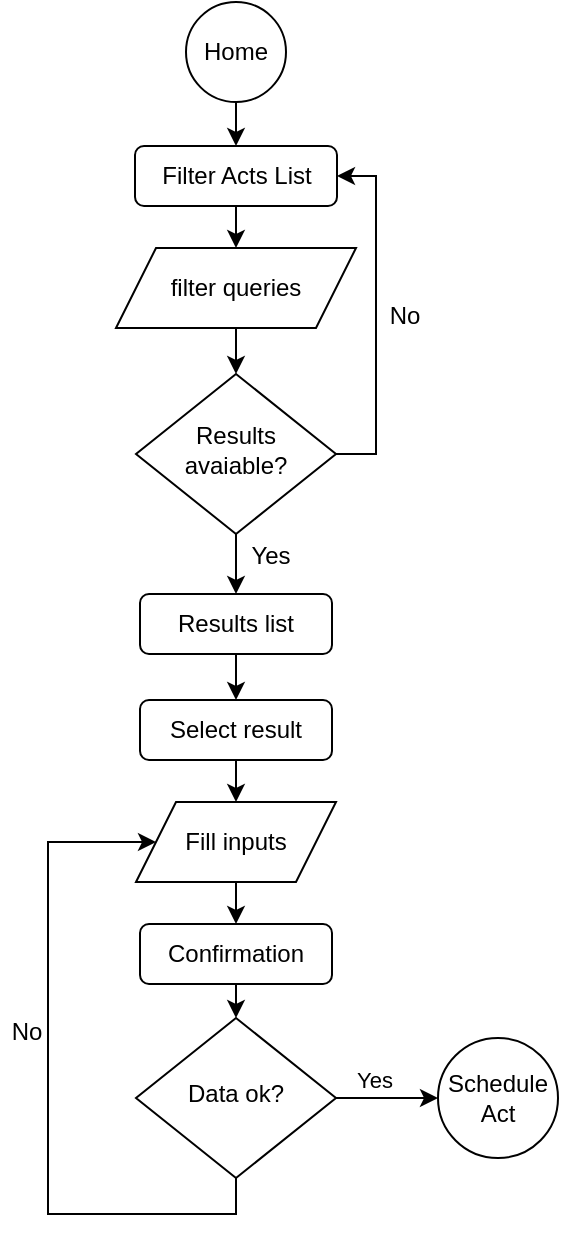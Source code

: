 <mxfile version="16.6.6" type="device"><diagram id="C5RBs43oDa-KdzZeNtuy" name="Page-1"><mxGraphModel dx="980" dy="611" grid="0" gridSize="10" guides="1" tooltips="1" connect="1" arrows="1" fold="1" page="0" pageScale="1" pageWidth="827" pageHeight="1169" math="0" shadow="0"><root><mxCell id="WIyWlLk6GJQsqaUBKTNV-0"/><mxCell id="WIyWlLk6GJQsqaUBKTNV-1" parent="WIyWlLk6GJQsqaUBKTNV-0"/><mxCell id="I9Qdcl6xOaXwLO0JADNE-14" style="edgeStyle=orthogonalEdgeStyle;rounded=0;orthogonalLoop=1;jettySize=auto;html=1;exitX=1;exitY=0.5;exitDx=0;exitDy=0;entryX=1;entryY=0.5;entryDx=0;entryDy=0;" parent="WIyWlLk6GJQsqaUBKTNV-1" source="WIyWlLk6GJQsqaUBKTNV-6" target="WIyWlLk6GJQsqaUBKTNV-7" edge="1"><mxGeometry relative="1" as="geometry"><mxPoint x="276" y="340" as="targetPoint"/></mxGeometry></mxCell><mxCell id="I9Qdcl6xOaXwLO0JADNE-16" style="edgeStyle=orthogonalEdgeStyle;rounded=0;orthogonalLoop=1;jettySize=auto;html=1;exitX=0.5;exitY=1;exitDx=0;exitDy=0;entryX=0.5;entryY=0;entryDx=0;entryDy=0;" parent="WIyWlLk6GJQsqaUBKTNV-1" source="WIyWlLk6GJQsqaUBKTNV-6" target="I9Qdcl6xOaXwLO0JADNE-19" edge="1"><mxGeometry relative="1" as="geometry"><mxPoint x="146" y="470" as="targetPoint"/></mxGeometry></mxCell><mxCell id="WIyWlLk6GJQsqaUBKTNV-6" value="Results avaiable?" style="rhombus;whiteSpace=wrap;html=1;shadow=0;fontFamily=Helvetica;fontSize=12;align=center;strokeWidth=1;spacing=6;spacingTop=-4;" parent="WIyWlLk6GJQsqaUBKTNV-1" vertex="1"><mxGeometry x="117" y="246" width="100" height="80" as="geometry"/></mxCell><mxCell id="I9Qdcl6xOaXwLO0JADNE-6" value="" style="edgeStyle=orthogonalEdgeStyle;rounded=0;orthogonalLoop=1;jettySize=auto;html=1;exitX=0.5;exitY=1;exitDx=0;exitDy=0;" parent="WIyWlLk6GJQsqaUBKTNV-1" source="I9Qdcl6xOaXwLO0JADNE-5" target="WIyWlLk6GJQsqaUBKTNV-6" edge="1"><mxGeometry relative="1" as="geometry"/></mxCell><mxCell id="I9Qdcl6xOaXwLO0JADNE-11" style="edgeStyle=orthogonalEdgeStyle;rounded=0;orthogonalLoop=1;jettySize=auto;html=1;exitX=0.5;exitY=1;exitDx=0;exitDy=0;entryX=0.5;entryY=0;entryDx=0;entryDy=0;" parent="WIyWlLk6GJQsqaUBKTNV-1" source="WIyWlLk6GJQsqaUBKTNV-7" target="I9Qdcl6xOaXwLO0JADNE-5" edge="1"><mxGeometry relative="1" as="geometry"/></mxCell><mxCell id="WIyWlLk6GJQsqaUBKTNV-7" value="Filter Acts List" style="rounded=1;whiteSpace=wrap;html=1;fontSize=12;glass=0;strokeWidth=1;shadow=0;" parent="WIyWlLk6GJQsqaUBKTNV-1" vertex="1"><mxGeometry x="116.5" y="132" width="101" height="30" as="geometry"/></mxCell><mxCell id="I9Qdcl6xOaXwLO0JADNE-13" style="edgeStyle=orthogonalEdgeStyle;rounded=0;orthogonalLoop=1;jettySize=auto;html=1;exitX=0.5;exitY=1;exitDx=0;exitDy=0;" parent="WIyWlLk6GJQsqaUBKTNV-1" source="I9Qdcl6xOaXwLO0JADNE-1" target="WIyWlLk6GJQsqaUBKTNV-7" edge="1"><mxGeometry relative="1" as="geometry"/></mxCell><mxCell id="I9Qdcl6xOaXwLO0JADNE-1" value="Home" style="ellipse;whiteSpace=wrap;html=1;aspect=fixed;" parent="WIyWlLk6GJQsqaUBKTNV-1" vertex="1"><mxGeometry x="142" y="60" width="50" height="50" as="geometry"/></mxCell><mxCell id="I9Qdcl6xOaXwLO0JADNE-5" value="filter queries" style="shape=parallelogram;perimeter=parallelogramPerimeter;whiteSpace=wrap;html=1;fixedSize=1;" parent="WIyWlLk6GJQsqaUBKTNV-1" vertex="1"><mxGeometry x="107" y="183" width="120" height="40" as="geometry"/></mxCell><mxCell id="I9Qdcl6xOaXwLO0JADNE-15" value="No" style="text;html=1;align=center;verticalAlign=middle;resizable=0;points=[];autosize=1;strokeColor=none;fillColor=none;" parent="WIyWlLk6GJQsqaUBKTNV-1" vertex="1"><mxGeometry x="236" y="207" width="30" height="20" as="geometry"/></mxCell><mxCell id="I9Qdcl6xOaXwLO0JADNE-17" value="Yes" style="text;html=1;align=center;verticalAlign=middle;resizable=0;points=[];autosize=1;strokeColor=none;fillColor=none;" parent="WIyWlLk6GJQsqaUBKTNV-1" vertex="1"><mxGeometry x="164" y="327" width="40" height="20" as="geometry"/></mxCell><mxCell id="I9Qdcl6xOaXwLO0JADNE-22" style="edgeStyle=orthogonalEdgeStyle;rounded=0;orthogonalLoop=1;jettySize=auto;html=1;exitX=0.5;exitY=1;exitDx=0;exitDy=0;entryX=0.5;entryY=0;entryDx=0;entryDy=0;" parent="WIyWlLk6GJQsqaUBKTNV-1" source="I9Qdcl6xOaXwLO0JADNE-19" target="I9Qdcl6xOaXwLO0JADNE-23" edge="1"><mxGeometry relative="1" as="geometry"><mxPoint x="256" y="445" as="targetPoint"/></mxGeometry></mxCell><mxCell id="I9Qdcl6xOaXwLO0JADNE-19" value="Results list" style="rounded=1;whiteSpace=wrap;html=1;fontSize=12;glass=0;strokeWidth=1;shadow=0;" parent="WIyWlLk6GJQsqaUBKTNV-1" vertex="1"><mxGeometry x="119" y="356" width="96" height="30" as="geometry"/></mxCell><mxCell id="I9Qdcl6xOaXwLO0JADNE-25" style="edgeStyle=orthogonalEdgeStyle;rounded=0;orthogonalLoop=1;jettySize=auto;html=1;exitX=0.5;exitY=1;exitDx=0;exitDy=0;" parent="WIyWlLk6GJQsqaUBKTNV-1" source="I9Qdcl6xOaXwLO0JADNE-23" target="I9Qdcl6xOaXwLO0JADNE-24" edge="1"><mxGeometry relative="1" as="geometry"/></mxCell><mxCell id="I9Qdcl6xOaXwLO0JADNE-23" value="Select result" style="rounded=1;whiteSpace=wrap;html=1;fontSize=12;glass=0;strokeWidth=1;shadow=0;" parent="WIyWlLk6GJQsqaUBKTNV-1" vertex="1"><mxGeometry x="119" y="409" width="96" height="30" as="geometry"/></mxCell><mxCell id="I9Qdcl6xOaXwLO0JADNE-29" style="edgeStyle=orthogonalEdgeStyle;rounded=0;orthogonalLoop=1;jettySize=auto;html=1;exitX=0.5;exitY=1;exitDx=0;exitDy=0;" parent="WIyWlLk6GJQsqaUBKTNV-1" source="I9Qdcl6xOaXwLO0JADNE-24" target="I9Qdcl6xOaXwLO0JADNE-28" edge="1"><mxGeometry relative="1" as="geometry"/></mxCell><mxCell id="I9Qdcl6xOaXwLO0JADNE-24" value="Fill inputs" style="shape=parallelogram;perimeter=parallelogramPerimeter;whiteSpace=wrap;html=1;fixedSize=1;" parent="WIyWlLk6GJQsqaUBKTNV-1" vertex="1"><mxGeometry x="117" y="460" width="100" height="40" as="geometry"/></mxCell><mxCell id="I9Qdcl6xOaXwLO0JADNE-26" value="Schedule Act" style="ellipse;whiteSpace=wrap;html=1;aspect=fixed;" parent="WIyWlLk6GJQsqaUBKTNV-1" vertex="1"><mxGeometry x="268" y="578" width="60" height="60" as="geometry"/></mxCell><mxCell id="I9Qdcl6xOaXwLO0JADNE-31" style="edgeStyle=orthogonalEdgeStyle;rounded=0;orthogonalLoop=1;jettySize=auto;html=1;exitX=1;exitY=0.5;exitDx=0;exitDy=0;entryX=0;entryY=0.5;entryDx=0;entryDy=0;" parent="WIyWlLk6GJQsqaUBKTNV-1" source="I9Qdcl6xOaXwLO0JADNE-27" target="I9Qdcl6xOaXwLO0JADNE-26" edge="1"><mxGeometry relative="1" as="geometry"><mxPoint x="665" y="515.25" as="targetPoint"/></mxGeometry></mxCell><mxCell id="I9Qdcl6xOaXwLO0JADNE-33" value="Yes" style="edgeLabel;html=1;align=center;verticalAlign=middle;resizable=0;points=[];" parent="I9Qdcl6xOaXwLO0JADNE-31" vertex="1" connectable="0"><mxGeometry x="-0.372" y="-1" relative="1" as="geometry"><mxPoint x="3" y="-10" as="offset"/></mxGeometry></mxCell><mxCell id="I9Qdcl6xOaXwLO0JADNE-34" style="edgeStyle=orthogonalEdgeStyle;rounded=0;orthogonalLoop=1;jettySize=auto;html=1;entryX=0;entryY=0.5;entryDx=0;entryDy=0;exitX=0.5;exitY=1;exitDx=0;exitDy=0;" parent="WIyWlLk6GJQsqaUBKTNV-1" source="I9Qdcl6xOaXwLO0JADNE-27" target="I9Qdcl6xOaXwLO0JADNE-24" edge="1"><mxGeometry relative="1" as="geometry"><mxPoint x="202" y="656" as="sourcePoint"/><Array as="points"><mxPoint x="167" y="666"/><mxPoint x="73" y="666"/><mxPoint x="73" y="480"/></Array></mxGeometry></mxCell><mxCell id="I9Qdcl6xOaXwLO0JADNE-27" value="Data ok?" style="rhombus;whiteSpace=wrap;html=1;shadow=0;fontFamily=Helvetica;fontSize=12;align=center;strokeWidth=1;spacing=6;spacingTop=-4;" parent="WIyWlLk6GJQsqaUBKTNV-1" vertex="1"><mxGeometry x="117" y="568" width="100" height="80" as="geometry"/></mxCell><mxCell id="I9Qdcl6xOaXwLO0JADNE-30" style="edgeStyle=orthogonalEdgeStyle;rounded=0;orthogonalLoop=1;jettySize=auto;html=1;exitX=0.5;exitY=1;exitDx=0;exitDy=0;entryX=0.5;entryY=0;entryDx=0;entryDy=0;" parent="WIyWlLk6GJQsqaUBKTNV-1" source="I9Qdcl6xOaXwLO0JADNE-28" target="I9Qdcl6xOaXwLO0JADNE-27" edge="1"><mxGeometry relative="1" as="geometry"/></mxCell><mxCell id="I9Qdcl6xOaXwLO0JADNE-28" value="Confirmation" style="rounded=1;whiteSpace=wrap;html=1;fontSize=12;glass=0;strokeWidth=1;shadow=0;" parent="WIyWlLk6GJQsqaUBKTNV-1" vertex="1"><mxGeometry x="119" y="521" width="96" height="30" as="geometry"/></mxCell><mxCell id="I9Qdcl6xOaXwLO0JADNE-35" value="No" style="text;html=1;align=center;verticalAlign=middle;resizable=0;points=[];autosize=1;strokeColor=none;fillColor=none;" parent="WIyWlLk6GJQsqaUBKTNV-1" vertex="1"><mxGeometry x="49" y="566" width="25" height="18" as="geometry"/></mxCell></root></mxGraphModel></diagram></mxfile>